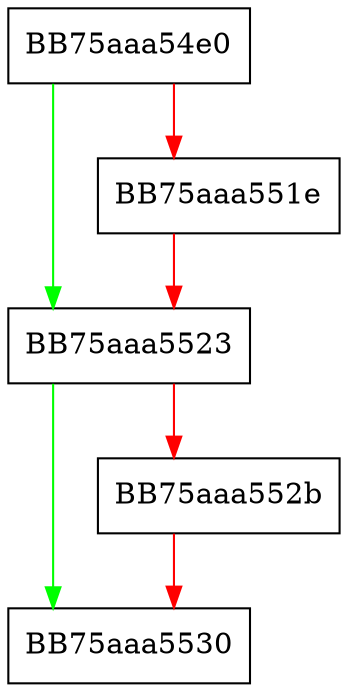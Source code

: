 digraph RpfAPI_MpContainerOpenByVfo {
  node [shape="box"];
  graph [splines=ortho];
  BB75aaa54e0 -> BB75aaa5523 [color="green"];
  BB75aaa54e0 -> BB75aaa551e [color="red"];
  BB75aaa551e -> BB75aaa5523 [color="red"];
  BB75aaa5523 -> BB75aaa5530 [color="green"];
  BB75aaa5523 -> BB75aaa552b [color="red"];
  BB75aaa552b -> BB75aaa5530 [color="red"];
}